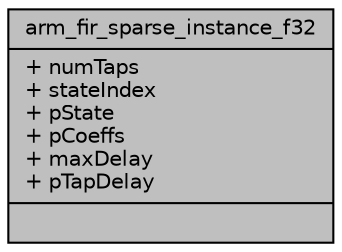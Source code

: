 digraph "arm_fir_sparse_instance_f32"
{
  edge [fontname="Helvetica",fontsize="10",labelfontname="Helvetica",labelfontsize="10"];
  node [fontname="Helvetica",fontsize="10",shape=record];
  Node1 [label="{arm_fir_sparse_instance_f32\n|+ numTaps\l+ stateIndex\l+ pState\l+ pCoeffs\l+ maxDelay\l+ pTapDelay\l|}",height=0.2,width=0.4,color="black", fillcolor="grey75", style="filled", fontcolor="black"];
}
